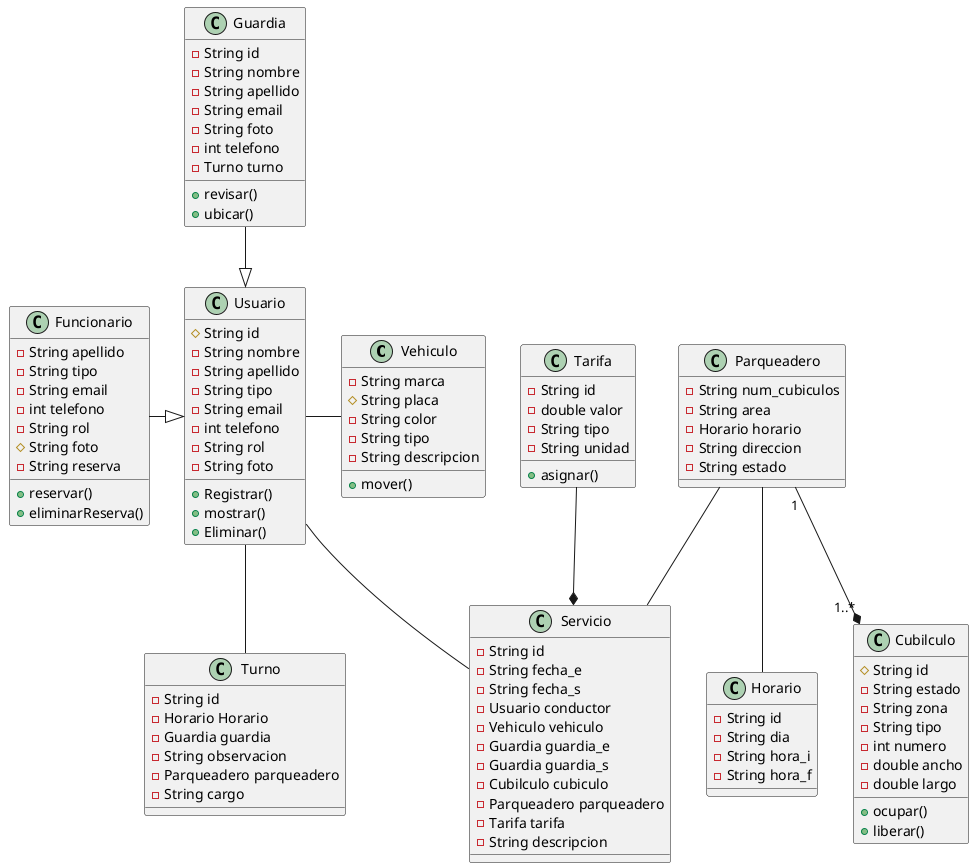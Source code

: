 @startuml diagram

class Vehiculo{
    -String marca
    #String placa
    -String color
    -String tipo
    -String descripcion
    +mover()
}
class Usuario{
    #String id
    -String nombre
    -String apellido
    -String tipo
    -String email
    -int telefono
    -String rol 
    -String foto
    +Registrar()
    +mostrar()
    +Eliminar()
}
class Parqueadero{
    -String num_cubiculos
    -String area
    -Horario horario
    -String direccion
    -String estado
}
class Cubilculo{
    #String id 
    -String estado
    -String zona
    -String tipo
    -int numero
    -double ancho 
    -double largo
    +ocupar()
    +liberar()
}
class Funcionario{
    -String apellido
    -String tipo
    -String email
    -int telefono
    -String rol 
    #String foto
    -String reserva
    +reservar()
    +eliminarReserva()
}
class Horario{
    -String id
    -String dia 
    -String hora_i
    -String hora_f
}
class Servicio{
    -String id
    -String fecha_e
    -String fecha_s
    -Usuario conductor
    -Vehiculo vehiculo
    -Guardia guardia_e
    -Guardia guardia_s
    -Cubilculo cubiculo
    -Parqueadero parqueadero
    -Tarifa tarifa
    -String descripcion
}
class Guardia{
    -String id
    -String nombre
    -String apellido
    -String email
    -String foto
    -int telefono
    -Turno turno
    +revisar()
    +ubicar()
}
class Turno{
    -String id
    -Horario Horario
    -Guardia guardia
    -String observacion
    -Parqueadero parqueadero
    -String cargo
}
class Tarifa{
    -String id
    -double valor
    -String tipo
    -String unidad
    +asignar()
}
Funcionario-|>Usuario
Guardia--|>Usuario
Parqueadero"1"--*"1..*"Cubilculo
Usuario--Servicio
Tarifa--*Servicio
Parqueadero--Servicio
Usuario--Turno
Parqueadero--Horario
Usuario-Vehiculo
@enduml